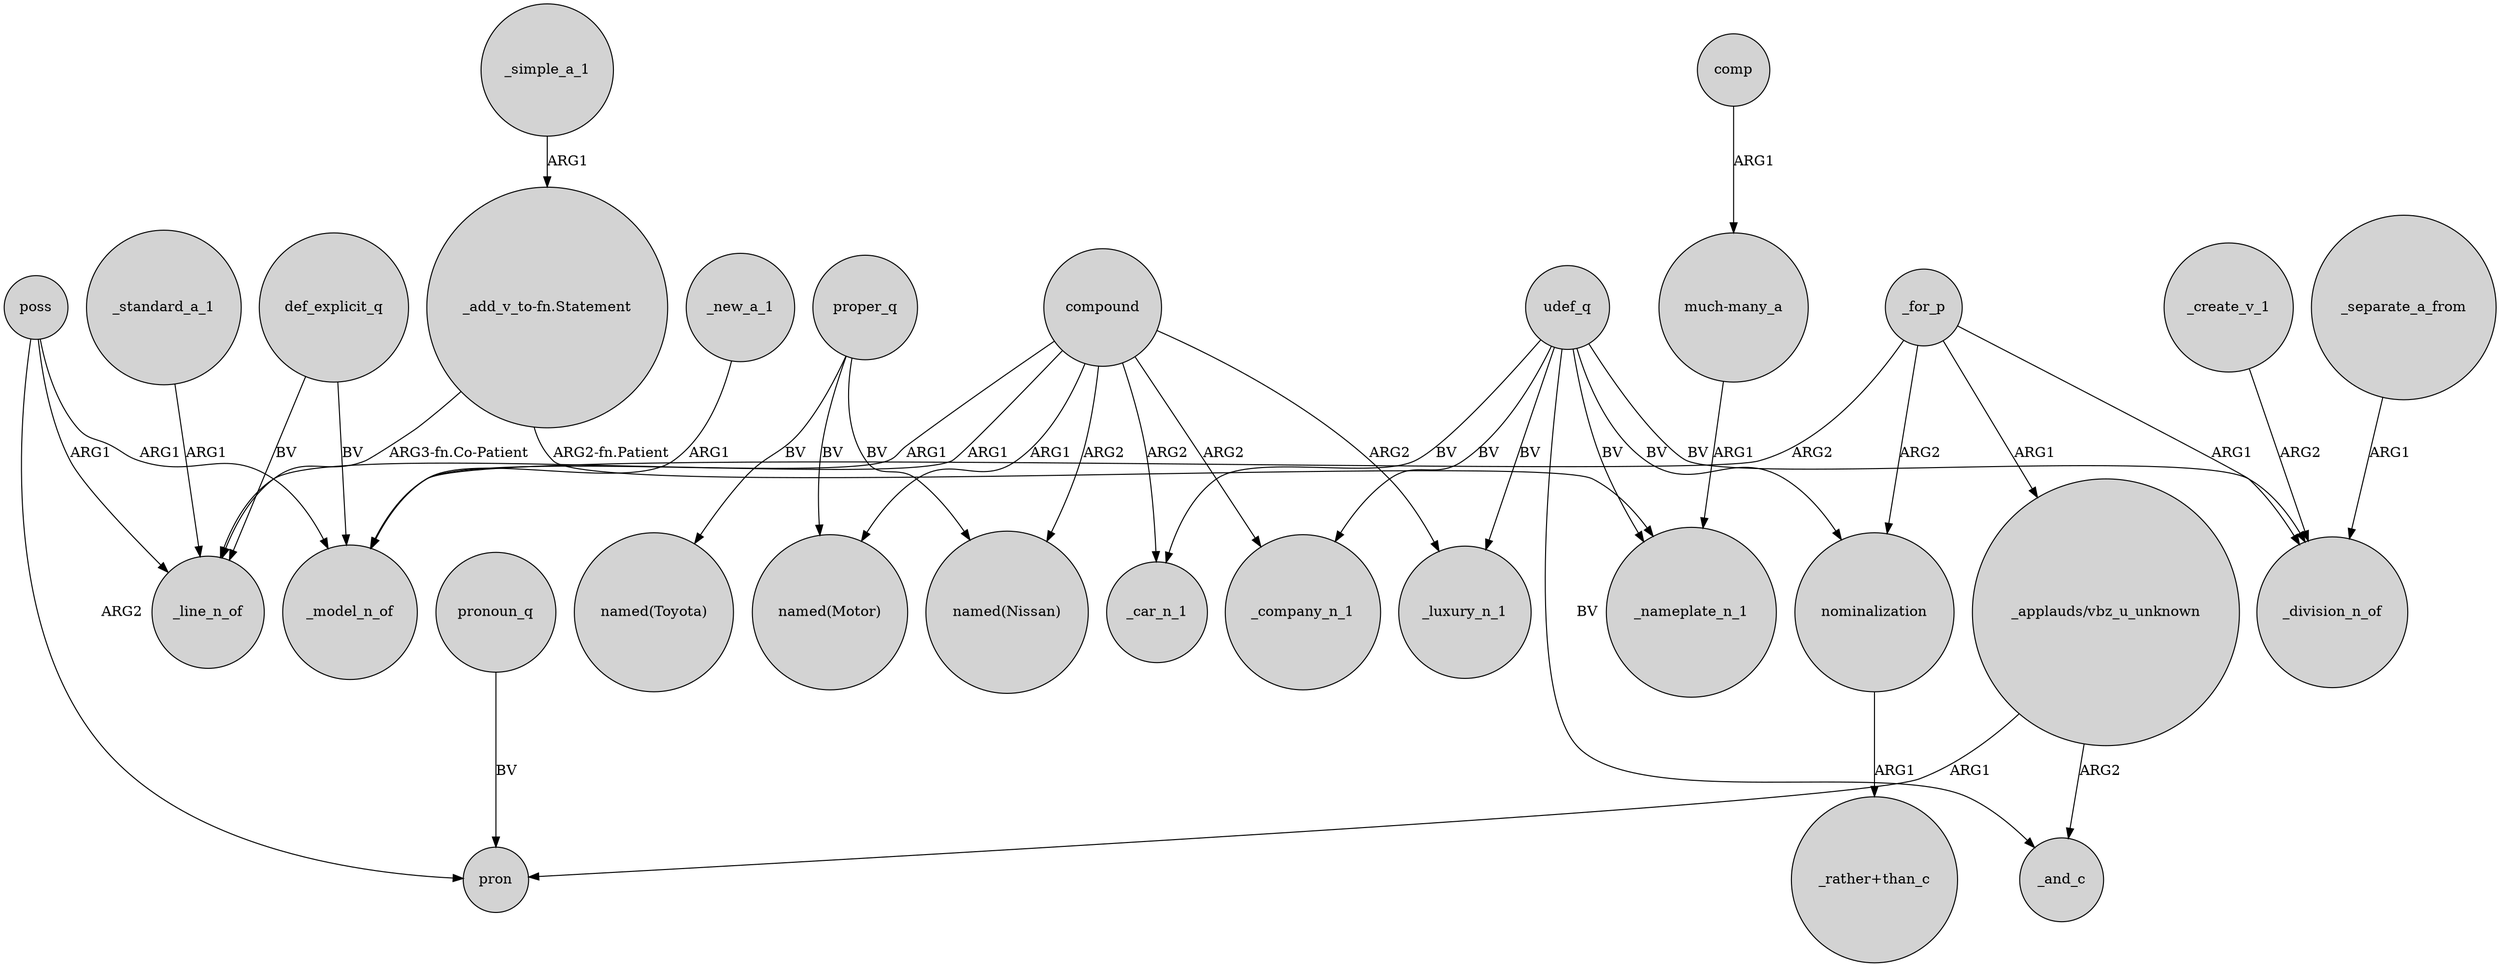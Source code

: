 digraph {
	node [shape=circle style=filled]
	_standard_a_1 -> _line_n_of [label=ARG1]
	"_applauds/vbz_u_unknown" -> pron [label=ARG1]
	poss -> pron [label=ARG2]
	def_explicit_q -> _line_n_of [label=BV]
	compound -> "named(Nissan)" [label=ARG2]
	nominalization -> "_rather+than_c" [label=ARG1]
	_separate_a_from -> _division_n_of [label=ARG1]
	compound -> _company_n_1 [label=ARG2]
	poss -> _model_n_of [label=ARG1]
	_create_v_1 -> _division_n_of [label=ARG2]
	def_explicit_q -> _model_n_of [label=BV]
	_for_p -> nominalization [label=ARG2]
	compound -> "named(Motor)" [label=ARG1]
	"much-many_a" -> _nameplate_n_1 [label=ARG1]
	compound -> _model_n_of [label=ARG1]
	_for_p -> "_applauds/vbz_u_unknown" [label=ARG1]
	pronoun_q -> pron [label=BV]
	"_applauds/vbz_u_unknown" -> _and_c [label=ARG2]
	proper_q -> "named(Nissan)" [label=BV]
	udef_q -> _nameplate_n_1 [label=BV]
	compound -> _line_n_of [label=ARG1]
	proper_q -> "named(Toyota)" [label=BV]
	proper_q -> "named(Motor)" [label=BV]
	comp -> "much-many_a" [label=ARG1]
	poss -> _line_n_of [label=ARG1]
	"_add_v_to-fn.Statement" -> _nameplate_n_1 [label="ARG2-fn.Patient"]
	_new_a_1 -> _model_n_of [label=ARG1]
	udef_q -> nominalization [label=BV]
	_for_p -> _model_n_of [label=ARG2]
	"_add_v_to-fn.Statement" -> _line_n_of [label="ARG3-fn.Co-Patient"]
	udef_q -> _division_n_of [label=BV]
	udef_q -> _car_n_1 [label=BV]
	compound -> _luxury_n_1 [label=ARG2]
	_simple_a_1 -> "_add_v_to-fn.Statement" [label=ARG1]
	_for_p -> _division_n_of [label=ARG1]
	udef_q -> _and_c [label=BV]
	compound -> _car_n_1 [label=ARG2]
	udef_q -> _company_n_1 [label=BV]
	udef_q -> _luxury_n_1 [label=BV]
}

